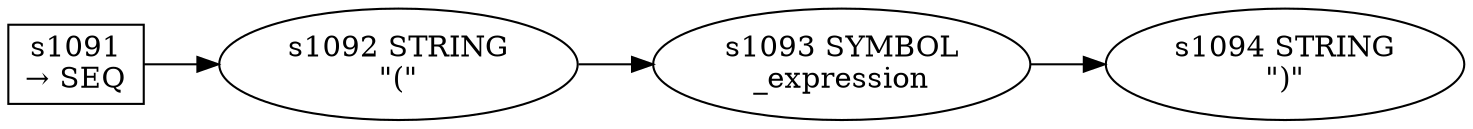 
  digraph parenthesized_expression {
  
    rankdir=LR;
  
    s1091 [label="s1091\n&rarr; SEQ", shape=record, fixedsize=false, peripheries=1];
  s1092 [label="s1092 STRING\n\"(\""];
  s1091 -> s1092 [];
  s1093 [label="s1093 SYMBOL\n_expression" href="rust-grammar.json._expression.dot.svg"];
  s1092 -> s1093 [];
  s1094 [label="s1094 STRING\n\")\""];
  s1093 -> s1094 [];
  
  }
  